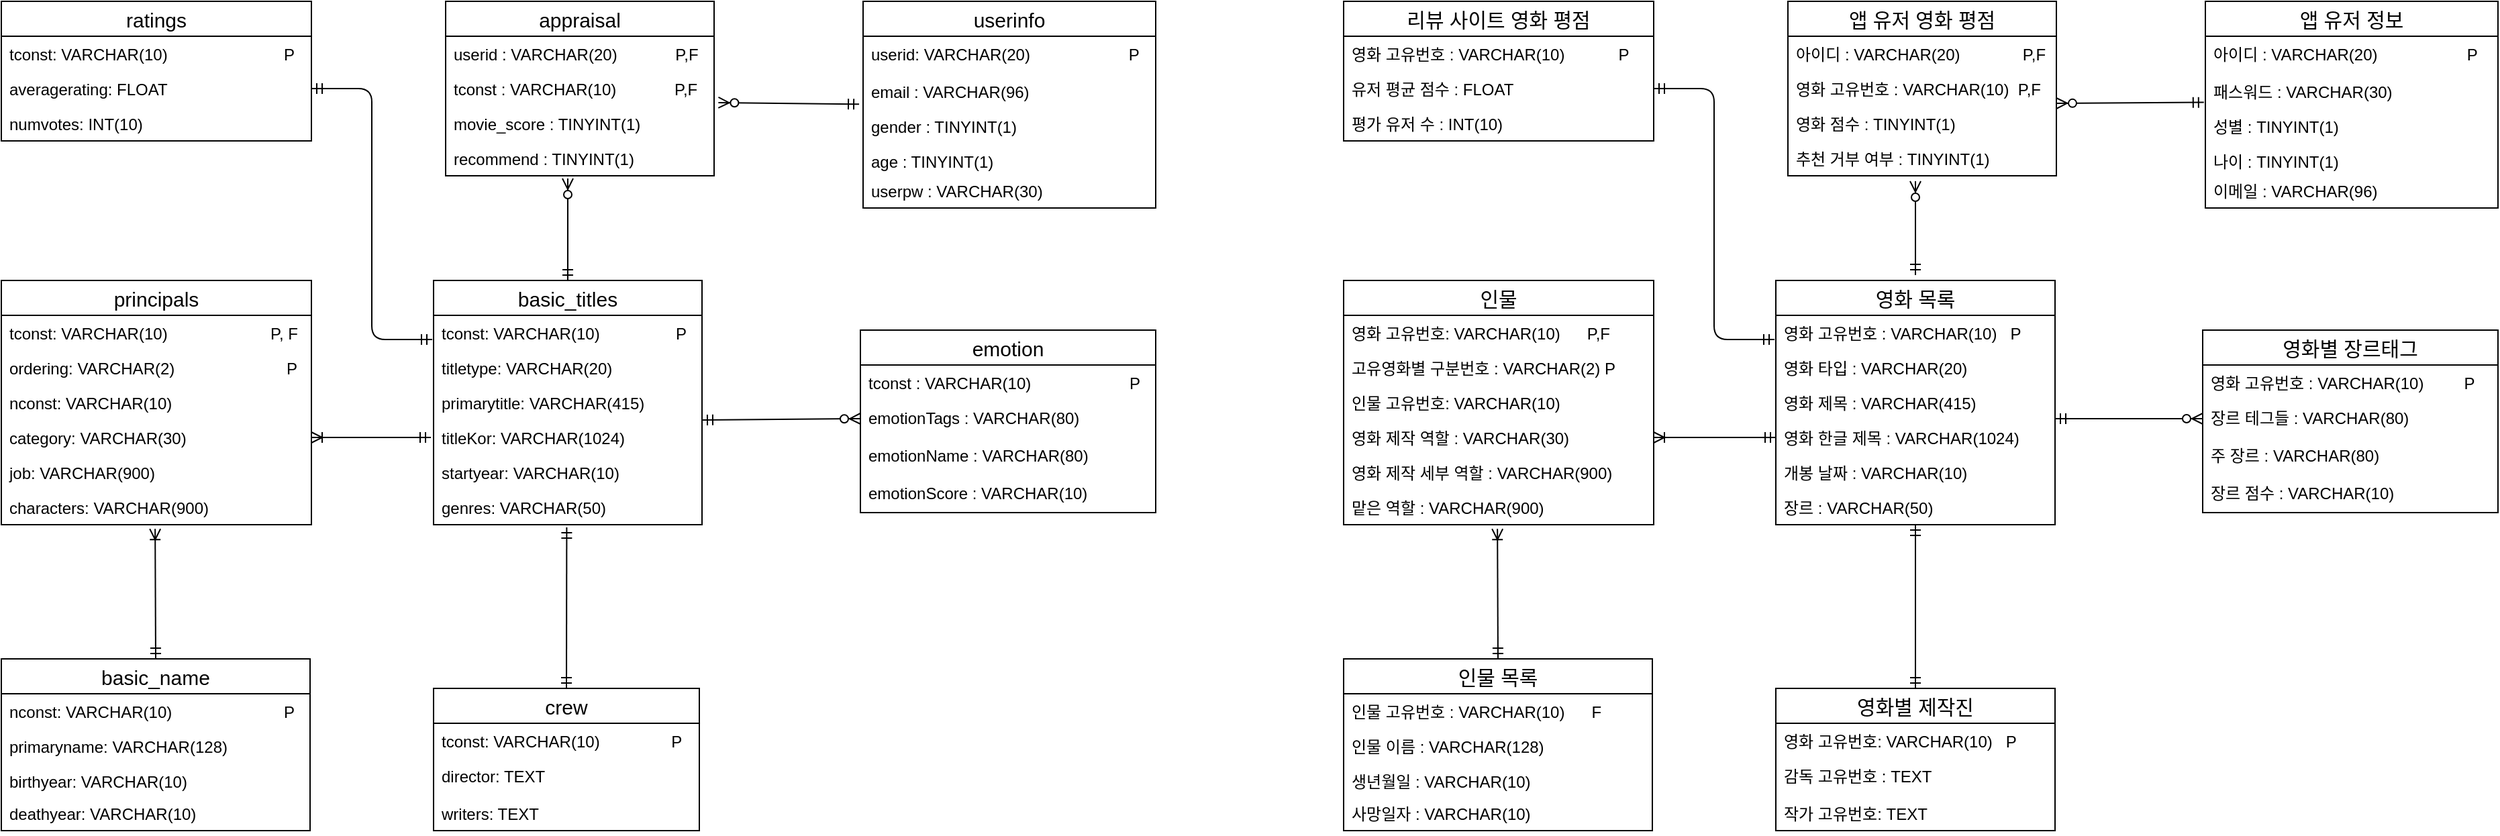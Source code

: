 <mxfile version="11.3.2" type="device" pages="1"><diagram id="sOajWOalofP42Rp4OUkH" name="페이지-1"><mxGraphModel dx="2853" dy="3090" grid="1" gridSize="10" guides="1" tooltips="1" connect="1" arrows="1" fold="1" page="1" pageScale="1" pageWidth="827" pageHeight="1169" background="#FFFFFF" math="0" shadow="0"><root><mxCell id="0"/><mxCell id="1" parent="0"/><mxCell id="pa9vflsXwH1r61YNGhsT-4" value="인물" style="swimlane;fontStyle=0;childLayout=stackLayout;horizontal=1;startSize=26;fillColor=none;horizontalStack=0;resizeParent=1;resizeParentMax=0;resizeLast=0;collapsible=1;marginBottom=0;fontSize=15;" parent="1" vertex="1"><mxGeometry x="60" y="-1168" width="231" height="182" as="geometry"><mxRectangle x="-1328" y="-826" width="100" height="26" as="alternateBounds"/></mxGeometry></mxCell><mxCell id="pa9vflsXwH1r61YNGhsT-5" value="영화 고유번호: VARCHAR(10)      P,F&#10;" style="text;strokeColor=none;fillColor=none;align=left;verticalAlign=top;spacingLeft=4;spacingRight=4;overflow=hidden;rotatable=0;points=[[0,0.5],[1,0.5]];portConstraint=eastwest;" parent="pa9vflsXwH1r61YNGhsT-4" vertex="1"><mxGeometry y="26" width="231" height="26" as="geometry"/></mxCell><mxCell id="pa9vflsXwH1r61YNGhsT-6" value="고유영화별 구분번호 : VARCHAR(2) P" style="text;strokeColor=none;fillColor=none;align=left;verticalAlign=top;spacingLeft=4;spacingRight=4;overflow=hidden;rotatable=0;points=[[0,0.5],[1,0.5]];portConstraint=eastwest;" parent="pa9vflsXwH1r61YNGhsT-4" vertex="1"><mxGeometry y="52" width="231" height="26" as="geometry"/></mxCell><mxCell id="pa9vflsXwH1r61YNGhsT-7" value="인물 고유번호: VARCHAR(10)           " style="text;strokeColor=none;fillColor=none;align=left;verticalAlign=top;spacingLeft=4;spacingRight=4;overflow=hidden;rotatable=0;points=[[0,0.5],[1,0.5]];portConstraint=eastwest;" parent="pa9vflsXwH1r61YNGhsT-4" vertex="1"><mxGeometry y="78" width="231" height="26" as="geometry"/></mxCell><mxCell id="pa9vflsXwH1r61YNGhsT-8" value="영화 제작 역할 : VARCHAR(30)" style="text;strokeColor=none;fillColor=none;align=left;verticalAlign=top;spacingLeft=4;spacingRight=4;overflow=hidden;rotatable=0;points=[[0,0.5],[1,0.5]];portConstraint=eastwest;" parent="pa9vflsXwH1r61YNGhsT-4" vertex="1"><mxGeometry y="104" width="231" height="26" as="geometry"/></mxCell><mxCell id="pa9vflsXwH1r61YNGhsT-9" value="영화 제작 세부 역할 : VARCHAR(900)" style="text;strokeColor=none;fillColor=none;align=left;verticalAlign=top;spacingLeft=4;spacingRight=4;overflow=hidden;rotatable=0;points=[[0,0.5],[1,0.5]];portConstraint=eastwest;" parent="pa9vflsXwH1r61YNGhsT-4" vertex="1"><mxGeometry y="130" width="231" height="26" as="geometry"/></mxCell><mxCell id="pa9vflsXwH1r61YNGhsT-10" value="맡은 역할 : VARCHAR(900)" style="text;strokeColor=none;fillColor=none;align=left;verticalAlign=top;spacingLeft=4;spacingRight=4;overflow=hidden;rotatable=0;points=[[0,0.5],[1,0.5]];portConstraint=eastwest;" parent="pa9vflsXwH1r61YNGhsT-4" vertex="1"><mxGeometry y="156" width="231" height="26" as="geometry"/></mxCell><mxCell id="pa9vflsXwH1r61YNGhsT-11" value="영화 목록" style="swimlane;fontStyle=0;childLayout=stackLayout;horizontal=1;startSize=26;fillColor=none;horizontalStack=0;resizeParent=1;resizeParentMax=0;resizeLast=0;collapsible=1;marginBottom=0;fontSize=15;" parent="1" vertex="1"><mxGeometry x="382" y="-1168" width="208" height="182" as="geometry"/></mxCell><mxCell id="pa9vflsXwH1r61YNGhsT-12" value="영화 고유번호 : VARCHAR(10)   P" style="text;strokeColor=none;fillColor=none;align=left;verticalAlign=top;spacingLeft=4;spacingRight=4;overflow=hidden;rotatable=0;points=[[0,0.5],[1,0.5]];portConstraint=eastwest;" parent="pa9vflsXwH1r61YNGhsT-11" vertex="1"><mxGeometry y="26" width="208" height="26" as="geometry"/></mxCell><mxCell id="pa9vflsXwH1r61YNGhsT-13" value="영화 타입 : VARCHAR(20)" style="text;strokeColor=none;fillColor=none;align=left;verticalAlign=top;spacingLeft=4;spacingRight=4;overflow=hidden;rotatable=0;points=[[0,0.5],[1,0.5]];portConstraint=eastwest;" parent="pa9vflsXwH1r61YNGhsT-11" vertex="1"><mxGeometry y="52" width="208" height="26" as="geometry"/></mxCell><mxCell id="pa9vflsXwH1r61YNGhsT-14" value="영화 제목 : VARCHAR(415)&#10;" style="text;strokeColor=none;fillColor=none;align=left;verticalAlign=top;spacingLeft=4;spacingRight=4;overflow=hidden;rotatable=0;points=[[0,0.5],[1,0.5]];portConstraint=eastwest;" parent="pa9vflsXwH1r61YNGhsT-11" vertex="1"><mxGeometry y="78" width="208" height="26" as="geometry"/></mxCell><mxCell id="D-aU9I1hM_uxDbEbo-kt-3" value="영화 한글 제목 : VARCHAR(1024)&#10;" style="text;strokeColor=none;fillColor=none;align=left;verticalAlign=top;spacingLeft=4;spacingRight=4;overflow=hidden;rotatable=0;points=[[0,0.5],[1,0.5]];portConstraint=eastwest;" vertex="1" parent="pa9vflsXwH1r61YNGhsT-11"><mxGeometry y="104" width="208" height="26" as="geometry"/></mxCell><mxCell id="pa9vflsXwH1r61YNGhsT-16" value="개봉 날짜 : VARCHAR(10)" style="text;strokeColor=none;fillColor=none;align=left;verticalAlign=top;spacingLeft=4;spacingRight=4;overflow=hidden;rotatable=0;points=[[0,0.5],[1,0.5]];portConstraint=eastwest;" parent="pa9vflsXwH1r61YNGhsT-11" vertex="1"><mxGeometry y="130" width="208" height="26" as="geometry"/></mxCell><mxCell id="pa9vflsXwH1r61YNGhsT-17" value="장르 : VARCHAR(50)" style="text;strokeColor=none;fillColor=none;align=left;verticalAlign=top;spacingLeft=4;spacingRight=4;overflow=hidden;rotatable=0;points=[[0,0.5],[1,0.5]];portConstraint=eastwest;" parent="pa9vflsXwH1r61YNGhsT-11" vertex="1"><mxGeometry y="156" width="208" height="26" as="geometry"/></mxCell><mxCell id="pa9vflsXwH1r61YNGhsT-18" value="인물 목록" style="swimlane;fontStyle=0;childLayout=stackLayout;horizontal=1;startSize=26;fillColor=none;horizontalStack=0;resizeParent=1;resizeParentMax=0;resizeLast=0;collapsible=1;marginBottom=0;fontSize=15;" parent="1" vertex="1"><mxGeometry x="60" y="-886" width="230" height="128" as="geometry"/></mxCell><mxCell id="pa9vflsXwH1r61YNGhsT-19" value="인물 고유번호 : VARCHAR(10)      F" style="text;strokeColor=none;fillColor=none;align=left;verticalAlign=top;spacingLeft=4;spacingRight=4;overflow=hidden;rotatable=0;points=[[0,0.5],[1,0.5]];portConstraint=eastwest;" parent="pa9vflsXwH1r61YNGhsT-18" vertex="1"><mxGeometry y="26" width="230" height="26" as="geometry"/></mxCell><mxCell id="pa9vflsXwH1r61YNGhsT-20" value="인물 이름 : VARCHAR(128)" style="text;strokeColor=none;fillColor=none;align=left;verticalAlign=top;spacingLeft=4;spacingRight=4;overflow=hidden;rotatable=0;points=[[0,0.5],[1,0.5]];portConstraint=eastwest;" parent="pa9vflsXwH1r61YNGhsT-18" vertex="1"><mxGeometry y="52" width="230" height="26" as="geometry"/></mxCell><mxCell id="pa9vflsXwH1r61YNGhsT-21" value="생년월일 : VARCHAR(10)" style="text;strokeColor=none;fillColor=none;align=left;verticalAlign=top;spacingLeft=4;spacingRight=4;overflow=hidden;rotatable=0;points=[[0,0.5],[1,0.5]];portConstraint=eastwest;" parent="pa9vflsXwH1r61YNGhsT-18" vertex="1"><mxGeometry y="78" width="230" height="24" as="geometry"/></mxCell><mxCell id="pa9vflsXwH1r61YNGhsT-22" value="사망일자 : VARCHAR(10)" style="text;strokeColor=none;fillColor=none;align=left;verticalAlign=top;spacingLeft=4;spacingRight=4;overflow=hidden;rotatable=0;points=[[0,0.5],[1,0.5]];portConstraint=eastwest;" parent="pa9vflsXwH1r61YNGhsT-18" vertex="1"><mxGeometry y="102" width="230" height="26" as="geometry"/></mxCell><mxCell id="pa9vflsXwH1r61YNGhsT-23" value="영화별 제작진" style="swimlane;fontStyle=0;childLayout=stackLayout;horizontal=1;startSize=26;fillColor=none;horizontalStack=0;resizeParent=1;resizeParentMax=0;resizeLast=0;collapsible=1;marginBottom=0;fontSize=15;" parent="1" vertex="1"><mxGeometry x="382" y="-864" width="208" height="106" as="geometry"/></mxCell><mxCell id="pa9vflsXwH1r61YNGhsT-24" value="영화 고유번호: VARCHAR(10)   P" style="text;strokeColor=none;fillColor=none;align=left;verticalAlign=top;spacingLeft=4;spacingRight=4;overflow=hidden;rotatable=0;points=[[0,0.5],[1,0.5]];portConstraint=eastwest;" parent="pa9vflsXwH1r61YNGhsT-23" vertex="1"><mxGeometry y="26" width="208" height="26" as="geometry"/></mxCell><mxCell id="pa9vflsXwH1r61YNGhsT-25" value="감독 고유번호 : TEXT" style="text;strokeColor=none;fillColor=none;align=left;verticalAlign=top;spacingLeft=4;spacingRight=4;overflow=hidden;rotatable=0;points=[[0,0.5],[1,0.5]];portConstraint=eastwest;" parent="pa9vflsXwH1r61YNGhsT-23" vertex="1"><mxGeometry y="52" width="208" height="28" as="geometry"/></mxCell><mxCell id="pa9vflsXwH1r61YNGhsT-26" value="작가 고유번호: TEXT" style="text;strokeColor=none;fillColor=none;align=left;verticalAlign=top;spacingLeft=4;spacingRight=4;overflow=hidden;rotatable=0;points=[[0,0.5],[1,0.5]];portConstraint=eastwest;" parent="pa9vflsXwH1r61YNGhsT-23" vertex="1"><mxGeometry y="80" width="208" height="26" as="geometry"/></mxCell><mxCell id="pa9vflsXwH1r61YNGhsT-27" value="" style="edgeStyle=elbowEdgeStyle;fontSize=12;html=1;endArrow=ERmandOne;startArrow=ERmandOne;exitX=1;exitY=0.5;exitDx=0;exitDy=0;" parent="1" source="pa9vflsXwH1r61YNGhsT-42" edge="1"><mxGeometry width="100" height="100" relative="1" as="geometry"><mxPoint x="372" y="-759" as="sourcePoint"/><mxPoint x="381" y="-1124" as="targetPoint"/></mxGeometry></mxCell><mxCell id="pa9vflsXwH1r61YNGhsT-28" value="" style="fontSize=12;html=1;endArrow=ERmandOne;startArrow=ERmandOne;" parent="1" edge="1" target="pa9vflsXwH1r61YNGhsT-17" source="pa9vflsXwH1r61YNGhsT-23"><mxGeometry width="100" height="100" relative="1" as="geometry"><mxPoint x="486" y="-907.5" as="sourcePoint"/><mxPoint x="486" y="-940" as="targetPoint"/></mxGeometry></mxCell><mxCell id="pa9vflsXwH1r61YNGhsT-29" value="앱 유저 정보" style="swimlane;fontStyle=0;childLayout=stackLayout;horizontal=1;startSize=26;fillColor=none;horizontalStack=0;resizeParent=1;resizeParentMax=0;resizeLast=0;collapsible=1;marginBottom=0;fontSize=15;" parent="1" vertex="1"><mxGeometry x="702" y="-1376" width="218" height="154" as="geometry"/></mxCell><mxCell id="pa9vflsXwH1r61YNGhsT-30" value="아이디 : VARCHAR(20)                    P" style="text;strokeColor=none;fillColor=none;align=left;verticalAlign=top;spacingLeft=4;spacingRight=4;overflow=hidden;rotatable=0;points=[[0,0.5],[1,0.5]];portConstraint=eastwest;" parent="pa9vflsXwH1r61YNGhsT-29" vertex="1"><mxGeometry y="26" width="218" height="28" as="geometry"/></mxCell><mxCell id="pa9vflsXwH1r61YNGhsT-31" value="패스워드 : VARCHAR(30)" style="text;strokeColor=none;fillColor=none;align=left;verticalAlign=top;spacingLeft=4;spacingRight=4;overflow=hidden;rotatable=0;points=[[0,0.5],[1,0.5]];portConstraint=eastwest;" parent="pa9vflsXwH1r61YNGhsT-29" vertex="1"><mxGeometry y="54" width="218" height="26" as="geometry"/></mxCell><mxCell id="pa9vflsXwH1r61YNGhsT-32" value="성별 : TINYINT(1)" style="text;strokeColor=none;fillColor=none;align=left;verticalAlign=top;spacingLeft=4;spacingRight=4;overflow=hidden;rotatable=0;points=[[0,0.5],[1,0.5]];portConstraint=eastwest;" parent="pa9vflsXwH1r61YNGhsT-29" vertex="1"><mxGeometry y="80" width="218" height="26" as="geometry"/></mxCell><mxCell id="pa9vflsXwH1r61YNGhsT-33" value="나이 : TINYINT(1)" style="text;strokeColor=none;fillColor=none;align=left;verticalAlign=top;spacingLeft=4;spacingRight=4;overflow=hidden;rotatable=0;points=[[0,0.5],[1,0.5]];portConstraint=eastwest;" parent="pa9vflsXwH1r61YNGhsT-29" vertex="1"><mxGeometry y="106" width="218" height="22" as="geometry"/></mxCell><mxCell id="pa9vflsXwH1r61YNGhsT-34" value="이메일 : VARCHAR(96)" style="text;strokeColor=none;fillColor=none;align=left;verticalAlign=top;spacingLeft=4;spacingRight=4;overflow=hidden;rotatable=0;points=[[0,0.5],[1,0.5]];portConstraint=eastwest;" parent="pa9vflsXwH1r61YNGhsT-29" vertex="1"><mxGeometry y="128" width="218" height="26" as="geometry"/></mxCell><mxCell id="pa9vflsXwH1r61YNGhsT-35" value="앱 유저 영화 평점" style="swimlane;fontStyle=0;childLayout=stackLayout;horizontal=1;startSize=26;fillColor=none;horizontalStack=0;resizeParent=1;resizeParentMax=0;resizeLast=0;collapsible=1;marginBottom=0;fontSize=15;" parent="1" vertex="1"><mxGeometry x="391" y="-1376" width="200" height="130" as="geometry"/></mxCell><mxCell id="pa9vflsXwH1r61YNGhsT-36" value="아이디 : VARCHAR(20)              P,F" style="text;strokeColor=none;fillColor=none;align=left;verticalAlign=top;spacingLeft=4;spacingRight=4;overflow=hidden;rotatable=0;points=[[0,0.5],[1,0.5]];portConstraint=eastwest;" parent="pa9vflsXwH1r61YNGhsT-35" vertex="1"><mxGeometry y="26" width="200" height="26" as="geometry"/></mxCell><mxCell id="pa9vflsXwH1r61YNGhsT-37" value="영화 고유번호 : VARCHAR(10)  P,F" style="text;strokeColor=none;fillColor=none;align=left;verticalAlign=top;spacingLeft=4;spacingRight=4;overflow=hidden;rotatable=0;points=[[0,0.5],[1,0.5]];portConstraint=eastwest;" parent="pa9vflsXwH1r61YNGhsT-35" vertex="1"><mxGeometry y="52" width="200" height="26" as="geometry"/></mxCell><mxCell id="pa9vflsXwH1r61YNGhsT-38" value="영화 점수 : TINYINT(1)" style="text;strokeColor=none;fillColor=none;align=left;verticalAlign=top;spacingLeft=4;spacingRight=4;overflow=hidden;rotatable=0;points=[[0,0.5],[1,0.5]];portConstraint=eastwest;" parent="pa9vflsXwH1r61YNGhsT-35" vertex="1"><mxGeometry y="78" width="200" height="26" as="geometry"/></mxCell><mxCell id="pa9vflsXwH1r61YNGhsT-39" value="추천 거부 여부 : TINYINT(1)" style="text;strokeColor=none;fillColor=none;align=left;verticalAlign=top;spacingLeft=4;spacingRight=4;overflow=hidden;rotatable=0;points=[[0,0.5],[1,0.5]];portConstraint=eastwest;" parent="pa9vflsXwH1r61YNGhsT-35" vertex="1"><mxGeometry y="104" width="200" height="26" as="geometry"/></mxCell><mxCell id="pa9vflsXwH1r61YNGhsT-40" value="리뷰 사이트 영화 평점" style="swimlane;fontStyle=0;childLayout=stackLayout;horizontal=1;startSize=26;fillColor=none;horizontalStack=0;resizeParent=1;resizeParentMax=0;resizeLast=0;collapsible=1;marginBottom=0;fontSize=15;" parent="1" vertex="1"><mxGeometry x="60" y="-1376" width="231" height="104" as="geometry"/></mxCell><mxCell id="pa9vflsXwH1r61YNGhsT-41" value="영화 고유번호 : VARCHAR(10)            P" style="text;strokeColor=none;fillColor=none;align=left;verticalAlign=top;spacingLeft=4;spacingRight=4;overflow=hidden;rotatable=0;points=[[0,0.5],[1,0.5]];portConstraint=eastwest;" parent="pa9vflsXwH1r61YNGhsT-40" vertex="1"><mxGeometry y="26" width="231" height="26" as="geometry"/></mxCell><mxCell id="pa9vflsXwH1r61YNGhsT-42" value="유저 평균 점수 : FLOAT" style="text;strokeColor=none;fillColor=none;align=left;verticalAlign=top;spacingLeft=4;spacingRight=4;overflow=hidden;rotatable=0;points=[[0,0.5],[1,0.5]];portConstraint=eastwest;" parent="pa9vflsXwH1r61YNGhsT-40" vertex="1"><mxGeometry y="52" width="231" height="26" as="geometry"/></mxCell><mxCell id="pa9vflsXwH1r61YNGhsT-43" value="평가 유저 수 : INT(10)" style="text;strokeColor=none;fillColor=none;align=left;verticalAlign=top;spacingLeft=4;spacingRight=4;overflow=hidden;rotatable=0;points=[[0,0.5],[1,0.5]];portConstraint=eastwest;" parent="pa9vflsXwH1r61YNGhsT-40" vertex="1"><mxGeometry y="78" width="231" height="26" as="geometry"/></mxCell><mxCell id="pa9vflsXwH1r61YNGhsT-44" value="영화별 장르태그" style="swimlane;fontStyle=0;childLayout=stackLayout;horizontal=1;startSize=26;fillColor=none;horizontalStack=0;resizeParent=1;resizeParentMax=0;resizeLast=0;collapsible=1;marginBottom=0;fontSize=15;" parent="1" vertex="1"><mxGeometry x="700" y="-1131" width="220" height="136" as="geometry"/></mxCell><mxCell id="pa9vflsXwH1r61YNGhsT-45" value="영화 고유번호 : VARCHAR(10)         P" style="text;strokeColor=none;fillColor=none;align=left;verticalAlign=top;spacingLeft=4;spacingRight=4;overflow=hidden;rotatable=0;points=[[0,0.5],[1,0.5]];portConstraint=eastwest;" parent="pa9vflsXwH1r61YNGhsT-44" vertex="1"><mxGeometry y="26" width="220" height="26" as="geometry"/></mxCell><mxCell id="pa9vflsXwH1r61YNGhsT-46" value="장르 테그들 : VARCHAR(80)" style="text;strokeColor=none;fillColor=none;align=left;verticalAlign=top;spacingLeft=4;spacingRight=4;overflow=hidden;rotatable=0;points=[[0,0.5],[1,0.5]];portConstraint=eastwest;" parent="pa9vflsXwH1r61YNGhsT-44" vertex="1"><mxGeometry y="52" width="220" height="28" as="geometry"/></mxCell><mxCell id="pa9vflsXwH1r61YNGhsT-47" value="주 장르 : VARCHAR(80)" style="text;strokeColor=none;fillColor=none;align=left;verticalAlign=top;spacingLeft=4;spacingRight=4;overflow=hidden;rotatable=0;points=[[0,0.5],[1,0.5]];portConstraint=eastwest;" parent="pa9vflsXwH1r61YNGhsT-44" vertex="1"><mxGeometry y="80" width="220" height="28" as="geometry"/></mxCell><mxCell id="D-aU9I1hM_uxDbEbo-kt-5" value="장르 점수 : VARCHAR(10)" style="text;strokeColor=none;fillColor=none;align=left;verticalAlign=top;spacingLeft=4;spacingRight=4;overflow=hidden;rotatable=0;points=[[0,0.5],[1,0.5]];portConstraint=eastwest;" vertex="1" parent="pa9vflsXwH1r61YNGhsT-44"><mxGeometry y="108" width="220" height="28" as="geometry"/></mxCell><mxCell id="pa9vflsXwH1r61YNGhsT-48" value="" style="fontSize=12;html=1;endArrow=ERzeroToMany;startArrow=ERmandOne;" parent="1" edge="1"><mxGeometry width="100" height="100" relative="1" as="geometry"><mxPoint x="486" y="-1172" as="sourcePoint"/><mxPoint x="486" y="-1242" as="targetPoint"/></mxGeometry></mxCell><mxCell id="pa9vflsXwH1r61YNGhsT-49" value="" style="fontSize=12;html=1;endArrow=ERoneToMany;startArrow=ERmandOne;exitX=0.5;exitY=0;exitDx=0;exitDy=0;entryX=0.496;entryY=1.12;entryDx=0;entryDy=0;entryPerimeter=0;" parent="1" source="pa9vflsXwH1r61YNGhsT-18" target="pa9vflsXwH1r61YNGhsT-10" edge="1"><mxGeometry width="100" height="100" relative="1" as="geometry"><mxPoint x="358" y="-1093" as="sourcePoint"/><mxPoint x="20" y="-964" as="targetPoint"/></mxGeometry></mxCell><mxCell id="pa9vflsXwH1r61YNGhsT-50" value="" style="fontSize=12;html=1;endArrow=ERzeroToMany;startArrow=ERmandOne;entryX=0;entryY=0.5;entryDx=0;entryDy=0;" parent="1" target="pa9vflsXwH1r61YNGhsT-46" edge="1"><mxGeometry width="100" height="100" relative="1" as="geometry"><mxPoint x="590" y="-1065" as="sourcePoint"/><mxPoint x="893.0" y="-1214.5" as="targetPoint"/></mxGeometry></mxCell><mxCell id="pa9vflsXwH1r61YNGhsT-51" value="" style="fontSize=12;html=1;endArrow=ERzeroToMany;startArrow=ERmandOne;entryX=1;entryY=0.923;entryDx=0;entryDy=0;entryPerimeter=0;exitX=-0.005;exitY=0.819;exitDx=0;exitDy=0;exitPerimeter=0;" parent="1" source="pa9vflsXwH1r61YNGhsT-31" target="pa9vflsXwH1r61YNGhsT-37" edge="1"><mxGeometry width="100" height="100" relative="1" as="geometry"><mxPoint x="698.029" y="-1327.441" as="sourcePoint"/><mxPoint x="590.971" y="-1326.265" as="targetPoint"/></mxGeometry></mxCell><mxCell id="pa9vflsXwH1r61YNGhsT-52" value="" style="fontSize=12;html=1;endArrow=ERoneToMany;startArrow=ERmandOne;exitX=0;exitY=0.5;exitDx=0;exitDy=0;entryX=1;entryY=0.5;entryDx=0;entryDy=0;" parent="1" source="D-aU9I1hM_uxDbEbo-kt-3" target="pa9vflsXwH1r61YNGhsT-8" edge="1"><mxGeometry width="100" height="100" relative="1" as="geometry"><mxPoint x="459" y="-1047.008" as="sourcePoint"/><mxPoint x="290" y="-1047" as="targetPoint"/></mxGeometry></mxCell><mxCell id="pa9vflsXwH1r61YNGhsT-59" value="principals" style="swimlane;fontStyle=0;childLayout=stackLayout;horizontal=1;startSize=26;fillColor=none;horizontalStack=0;resizeParent=1;resizeParentMax=0;resizeLast=0;collapsible=1;marginBottom=0;fontSize=15;" parent="1" vertex="1"><mxGeometry x="-940" y="-1168" width="231" height="182" as="geometry"><mxRectangle x="-1328" y="-826" width="100" height="26" as="alternateBounds"/></mxGeometry></mxCell><mxCell id="pa9vflsXwH1r61YNGhsT-60" value="tconst: VARCHAR(10)                       P, F&#10;" style="text;strokeColor=none;fillColor=none;align=left;verticalAlign=top;spacingLeft=4;spacingRight=4;overflow=hidden;rotatable=0;points=[[0,0.5],[1,0.5]];portConstraint=eastwest;" parent="pa9vflsXwH1r61YNGhsT-59" vertex="1"><mxGeometry y="26" width="231" height="26" as="geometry"/></mxCell><mxCell id="pa9vflsXwH1r61YNGhsT-61" value="ordering: VARCHAR(2)                         P" style="text;strokeColor=none;fillColor=none;align=left;verticalAlign=top;spacingLeft=4;spacingRight=4;overflow=hidden;rotatable=0;points=[[0,0.5],[1,0.5]];portConstraint=eastwest;" parent="pa9vflsXwH1r61YNGhsT-59" vertex="1"><mxGeometry y="52" width="231" height="26" as="geometry"/></mxCell><mxCell id="pa9vflsXwH1r61YNGhsT-108" value="nconst: VARCHAR(10)           " style="text;strokeColor=none;fillColor=none;align=left;verticalAlign=top;spacingLeft=4;spacingRight=4;overflow=hidden;rotatable=0;points=[[0,0.5],[1,0.5]];portConstraint=eastwest;" parent="pa9vflsXwH1r61YNGhsT-59" vertex="1"><mxGeometry y="78" width="231" height="26" as="geometry"/></mxCell><mxCell id="pa9vflsXwH1r61YNGhsT-109" value="category: VARCHAR(30)" style="text;strokeColor=none;fillColor=none;align=left;verticalAlign=top;spacingLeft=4;spacingRight=4;overflow=hidden;rotatable=0;points=[[0,0.5],[1,0.5]];portConstraint=eastwest;" parent="pa9vflsXwH1r61YNGhsT-59" vertex="1"><mxGeometry y="104" width="231" height="26" as="geometry"/></mxCell><mxCell id="pa9vflsXwH1r61YNGhsT-110" value="job: VARCHAR(900)" style="text;strokeColor=none;fillColor=none;align=left;verticalAlign=top;spacingLeft=4;spacingRight=4;overflow=hidden;rotatable=0;points=[[0,0.5],[1,0.5]];portConstraint=eastwest;" parent="pa9vflsXwH1r61YNGhsT-59" vertex="1"><mxGeometry y="130" width="231" height="26" as="geometry"/></mxCell><mxCell id="pa9vflsXwH1r61YNGhsT-111" value="characters: VARCHAR(900)" style="text;strokeColor=none;fillColor=none;align=left;verticalAlign=top;spacingLeft=4;spacingRight=4;overflow=hidden;rotatable=0;points=[[0,0.5],[1,0.5]];portConstraint=eastwest;" parent="pa9vflsXwH1r61YNGhsT-59" vertex="1"><mxGeometry y="156" width="231" height="26" as="geometry"/></mxCell><mxCell id="pa9vflsXwH1r61YNGhsT-66" value="basic_titles" style="swimlane;fontStyle=0;childLayout=stackLayout;horizontal=1;startSize=26;fillColor=none;horizontalStack=0;resizeParent=1;resizeParentMax=0;resizeLast=0;collapsible=1;marginBottom=0;fontSize=15;" parent="1" vertex="1"><mxGeometry x="-618" y="-1168" width="200" height="182" as="geometry"/></mxCell><mxCell id="pa9vflsXwH1r61YNGhsT-119" value="tconst: VARCHAR(10)                 P" style="text;strokeColor=none;fillColor=none;align=left;verticalAlign=top;spacingLeft=4;spacingRight=4;overflow=hidden;rotatable=0;points=[[0,0.5],[1,0.5]];portConstraint=eastwest;" parent="pa9vflsXwH1r61YNGhsT-66" vertex="1"><mxGeometry y="26" width="200" height="26" as="geometry"/></mxCell><mxCell id="pa9vflsXwH1r61YNGhsT-124" value="titletype: VARCHAR(20)" style="text;strokeColor=none;fillColor=none;align=left;verticalAlign=top;spacingLeft=4;spacingRight=4;overflow=hidden;rotatable=0;points=[[0,0.5],[1,0.5]];portConstraint=eastwest;" parent="pa9vflsXwH1r61YNGhsT-66" vertex="1"><mxGeometry y="52" width="200" height="26" as="geometry"/></mxCell><mxCell id="pa9vflsXwH1r61YNGhsT-123" value="primarytitle: VARCHAR(415)&#10;" style="text;strokeColor=none;fillColor=none;align=left;verticalAlign=top;spacingLeft=4;spacingRight=4;overflow=hidden;rotatable=0;points=[[0,0.5],[1,0.5]];portConstraint=eastwest;" parent="pa9vflsXwH1r61YNGhsT-66" vertex="1"><mxGeometry y="78" width="200" height="26" as="geometry"/></mxCell><mxCell id="D-aU9I1hM_uxDbEbo-kt-1" value="titleKor: VARCHAR(1024)&#10;" style="text;strokeColor=none;fillColor=none;align=left;verticalAlign=top;spacingLeft=4;spacingRight=4;overflow=hidden;rotatable=0;points=[[0,0.5],[1,0.5]];portConstraint=eastwest;" vertex="1" parent="pa9vflsXwH1r61YNGhsT-66"><mxGeometry y="104" width="200" height="26" as="geometry"/></mxCell><mxCell id="pa9vflsXwH1r61YNGhsT-121" value="startyear: VARCHAR(10)" style="text;strokeColor=none;fillColor=none;align=left;verticalAlign=top;spacingLeft=4;spacingRight=4;overflow=hidden;rotatable=0;points=[[0,0.5],[1,0.5]];portConstraint=eastwest;" parent="pa9vflsXwH1r61YNGhsT-66" vertex="1"><mxGeometry y="130" width="200" height="26" as="geometry"/></mxCell><mxCell id="pa9vflsXwH1r61YNGhsT-120" value="genres: VARCHAR(50)" style="text;strokeColor=none;fillColor=none;align=left;verticalAlign=top;spacingLeft=4;spacingRight=4;overflow=hidden;rotatable=0;points=[[0,0.5],[1,0.5]];portConstraint=eastwest;" parent="pa9vflsXwH1r61YNGhsT-66" vertex="1"><mxGeometry y="156" width="200" height="26" as="geometry"/></mxCell><mxCell id="pa9vflsXwH1r61YNGhsT-73" value="basic_name" style="swimlane;fontStyle=0;childLayout=stackLayout;horizontal=1;startSize=26;fillColor=none;horizontalStack=0;resizeParent=1;resizeParentMax=0;resizeLast=0;collapsible=1;marginBottom=0;fontSize=15;" parent="1" vertex="1"><mxGeometry x="-940" y="-886" width="230" height="128" as="geometry"/></mxCell><mxCell id="pa9vflsXwH1r61YNGhsT-112" value="nconst: VARCHAR(10)                         P" style="text;strokeColor=none;fillColor=none;align=left;verticalAlign=top;spacingLeft=4;spacingRight=4;overflow=hidden;rotatable=0;points=[[0,0.5],[1,0.5]];portConstraint=eastwest;" parent="pa9vflsXwH1r61YNGhsT-73" vertex="1"><mxGeometry y="26" width="230" height="26" as="geometry"/></mxCell><mxCell id="pa9vflsXwH1r61YNGhsT-113" value="primaryname: VARCHAR(128)" style="text;strokeColor=none;fillColor=none;align=left;verticalAlign=top;spacingLeft=4;spacingRight=4;overflow=hidden;rotatable=0;points=[[0,0.5],[1,0.5]];portConstraint=eastwest;" parent="pa9vflsXwH1r61YNGhsT-73" vertex="1"><mxGeometry y="52" width="230" height="26" as="geometry"/></mxCell><mxCell id="pa9vflsXwH1r61YNGhsT-114" value="birthyear: VARCHAR(10)" style="text;strokeColor=none;fillColor=none;align=left;verticalAlign=top;spacingLeft=4;spacingRight=4;overflow=hidden;rotatable=0;points=[[0,0.5],[1,0.5]];portConstraint=eastwest;" parent="pa9vflsXwH1r61YNGhsT-73" vertex="1"><mxGeometry y="78" width="230" height="24" as="geometry"/></mxCell><mxCell id="pa9vflsXwH1r61YNGhsT-115" value="deathyear: VARCHAR(10)" style="text;strokeColor=none;fillColor=none;align=left;verticalAlign=top;spacingLeft=4;spacingRight=4;overflow=hidden;rotatable=0;points=[[0,0.5],[1,0.5]];portConstraint=eastwest;" parent="pa9vflsXwH1r61YNGhsT-73" vertex="1"><mxGeometry y="102" width="230" height="26" as="geometry"/></mxCell><mxCell id="pa9vflsXwH1r61YNGhsT-78" value="crew" style="swimlane;fontStyle=0;childLayout=stackLayout;horizontal=1;startSize=26;fillColor=none;horizontalStack=0;resizeParent=1;resizeParentMax=0;resizeLast=0;collapsible=1;marginBottom=0;fontSize=15;" parent="1" vertex="1"><mxGeometry x="-618" y="-864" width="198" height="106" as="geometry"/></mxCell><mxCell id="pa9vflsXwH1r61YNGhsT-116" value="tconst: VARCHAR(10)                P" style="text;strokeColor=none;fillColor=none;align=left;verticalAlign=top;spacingLeft=4;spacingRight=4;overflow=hidden;rotatable=0;points=[[0,0.5],[1,0.5]];portConstraint=eastwest;" parent="pa9vflsXwH1r61YNGhsT-78" vertex="1"><mxGeometry y="26" width="198" height="26" as="geometry"/></mxCell><mxCell id="pa9vflsXwH1r61YNGhsT-117" value="director: TEXT" style="text;strokeColor=none;fillColor=none;align=left;verticalAlign=top;spacingLeft=4;spacingRight=4;overflow=hidden;rotatable=0;points=[[0,0.5],[1,0.5]];portConstraint=eastwest;" parent="pa9vflsXwH1r61YNGhsT-78" vertex="1"><mxGeometry y="52" width="198" height="28" as="geometry"/></mxCell><mxCell id="pa9vflsXwH1r61YNGhsT-118" value="writers: TEXT" style="text;strokeColor=none;fillColor=none;align=left;verticalAlign=top;spacingLeft=4;spacingRight=4;overflow=hidden;rotatable=0;points=[[0,0.5],[1,0.5]];portConstraint=eastwest;" parent="pa9vflsXwH1r61YNGhsT-78" vertex="1"><mxGeometry y="80" width="198" height="26" as="geometry"/></mxCell><mxCell id="pa9vflsXwH1r61YNGhsT-82" value="" style="edgeStyle=elbowEdgeStyle;fontSize=12;html=1;endArrow=ERmandOne;startArrow=ERmandOne;exitX=1;exitY=0.5;exitDx=0;exitDy=0;" parent="1" source="pa9vflsXwH1r61YNGhsT-97" edge="1"><mxGeometry width="100" height="100" relative="1" as="geometry"><mxPoint x="-628" y="-759" as="sourcePoint"/><mxPoint x="-619" y="-1124" as="targetPoint"/></mxGeometry></mxCell><mxCell id="pa9vflsXwH1r61YNGhsT-83" value="" style="fontSize=12;html=1;endArrow=ERmandOne;startArrow=ERmandOne;exitX=0.5;exitY=0;exitDx=0;exitDy=0;entryX=0.496;entryY=1.075;entryDx=0;entryDy=0;entryPerimeter=0;" parent="1" source="pa9vflsXwH1r61YNGhsT-78" target="pa9vflsXwH1r61YNGhsT-120" edge="1"><mxGeometry width="100" height="100" relative="1" as="geometry"><mxPoint x="-305.5" y="-966.5" as="sourcePoint"/><mxPoint x="-523" y="-986" as="targetPoint"/></mxGeometry></mxCell><mxCell id="pa9vflsXwH1r61YNGhsT-84" value="userinfo" style="swimlane;fontStyle=0;childLayout=stackLayout;horizontal=1;startSize=26;fillColor=none;horizontalStack=0;resizeParent=1;resizeParentMax=0;resizeLast=0;collapsible=1;marginBottom=0;fontSize=15;" parent="1" vertex="1"><mxGeometry x="-298" y="-1376" width="218" height="154" as="geometry"/></mxCell><mxCell id="pa9vflsXwH1r61YNGhsT-125" value="userid: VARCHAR(20)                      P" style="text;strokeColor=none;fillColor=none;align=left;verticalAlign=top;spacingLeft=4;spacingRight=4;overflow=hidden;rotatable=0;points=[[0,0.5],[1,0.5]];portConstraint=eastwest;" parent="pa9vflsXwH1r61YNGhsT-84" vertex="1"><mxGeometry y="26" width="218" height="28" as="geometry"/></mxCell><mxCell id="pa9vflsXwH1r61YNGhsT-129" value="email : VARCHAR(96)" style="text;strokeColor=none;fillColor=none;align=left;verticalAlign=top;spacingLeft=4;spacingRight=4;overflow=hidden;rotatable=0;points=[[0,0.5],[1,0.5]];portConstraint=eastwest;" parent="pa9vflsXwH1r61YNGhsT-84" vertex="1"><mxGeometry y="54" width="218" height="26" as="geometry"/></mxCell><mxCell id="pa9vflsXwH1r61YNGhsT-127" value="gender : TINYINT(1)" style="text;strokeColor=none;fillColor=none;align=left;verticalAlign=top;spacingLeft=4;spacingRight=4;overflow=hidden;rotatable=0;points=[[0,0.5],[1,0.5]];portConstraint=eastwest;" parent="pa9vflsXwH1r61YNGhsT-84" vertex="1"><mxGeometry y="80" width="218" height="26" as="geometry"/></mxCell><mxCell id="pa9vflsXwH1r61YNGhsT-128" value="age : TINYINT(1)" style="text;strokeColor=none;fillColor=none;align=left;verticalAlign=top;spacingLeft=4;spacingRight=4;overflow=hidden;rotatable=0;points=[[0,0.5],[1,0.5]];portConstraint=eastwest;" parent="pa9vflsXwH1r61YNGhsT-84" vertex="1"><mxGeometry y="106" width="218" height="22" as="geometry"/></mxCell><mxCell id="pa9vflsXwH1r61YNGhsT-126" value="userpw : VARCHAR(30)" style="text;strokeColor=none;fillColor=none;align=left;verticalAlign=top;spacingLeft=4;spacingRight=4;overflow=hidden;rotatable=0;points=[[0,0.5],[1,0.5]];portConstraint=eastwest;" parent="pa9vflsXwH1r61YNGhsT-84" vertex="1"><mxGeometry y="128" width="218" height="26" as="geometry"/></mxCell><mxCell id="pa9vflsXwH1r61YNGhsT-90" value="appraisal" style="swimlane;fontStyle=0;childLayout=stackLayout;horizontal=1;startSize=26;fillColor=none;horizontalStack=0;resizeParent=1;resizeParentMax=0;resizeLast=0;collapsible=1;marginBottom=0;fontSize=15;" parent="1" vertex="1"><mxGeometry x="-609" y="-1376" width="200" height="130" as="geometry"/></mxCell><mxCell id="pa9vflsXwH1r61YNGhsT-133" value="userid : VARCHAR(20)             P,F" style="text;strokeColor=none;fillColor=none;align=left;verticalAlign=top;spacingLeft=4;spacingRight=4;overflow=hidden;rotatable=0;points=[[0,0.5],[1,0.5]];portConstraint=eastwest;" parent="pa9vflsXwH1r61YNGhsT-90" vertex="1"><mxGeometry y="26" width="200" height="26" as="geometry"/></mxCell><mxCell id="pa9vflsXwH1r61YNGhsT-134" value="tconst : VARCHAR(10)             P,F" style="text;strokeColor=none;fillColor=none;align=left;verticalAlign=top;spacingLeft=4;spacingRight=4;overflow=hidden;rotatable=0;points=[[0,0.5],[1,0.5]];portConstraint=eastwest;" parent="pa9vflsXwH1r61YNGhsT-90" vertex="1"><mxGeometry y="52" width="200" height="26" as="geometry"/></mxCell><mxCell id="pa9vflsXwH1r61YNGhsT-135" value="movie_score : TINYINT(1)" style="text;strokeColor=none;fillColor=none;align=left;verticalAlign=top;spacingLeft=4;spacingRight=4;overflow=hidden;rotatable=0;points=[[0,0.5],[1,0.5]];portConstraint=eastwest;" parent="pa9vflsXwH1r61YNGhsT-90" vertex="1"><mxGeometry y="78" width="200" height="26" as="geometry"/></mxCell><mxCell id="pa9vflsXwH1r61YNGhsT-136" value="recommend : TINYINT(1)" style="text;strokeColor=none;fillColor=none;align=left;verticalAlign=top;spacingLeft=4;spacingRight=4;overflow=hidden;rotatable=0;points=[[0,0.5],[1,0.5]];portConstraint=eastwest;" parent="pa9vflsXwH1r61YNGhsT-90" vertex="1"><mxGeometry y="104" width="200" height="26" as="geometry"/></mxCell><mxCell id="pa9vflsXwH1r61YNGhsT-95" value="ratings" style="swimlane;fontStyle=0;childLayout=stackLayout;horizontal=1;startSize=26;fillColor=none;horizontalStack=0;resizeParent=1;resizeParentMax=0;resizeLast=0;collapsible=1;marginBottom=0;fontSize=15;" parent="1" vertex="1"><mxGeometry x="-940" y="-1376" width="231" height="104" as="geometry"/></mxCell><mxCell id="pa9vflsXwH1r61YNGhsT-96" value="tconst: VARCHAR(10)                          P" style="text;strokeColor=none;fillColor=none;align=left;verticalAlign=top;spacingLeft=4;spacingRight=4;overflow=hidden;rotatable=0;points=[[0,0.5],[1,0.5]];portConstraint=eastwest;" parent="pa9vflsXwH1r61YNGhsT-95" vertex="1"><mxGeometry y="26" width="231" height="26" as="geometry"/></mxCell><mxCell id="pa9vflsXwH1r61YNGhsT-97" value="averagerating: FLOAT" style="text;strokeColor=none;fillColor=none;align=left;verticalAlign=top;spacingLeft=4;spacingRight=4;overflow=hidden;rotatable=0;points=[[0,0.5],[1,0.5]];portConstraint=eastwest;" parent="pa9vflsXwH1r61YNGhsT-95" vertex="1"><mxGeometry y="52" width="231" height="26" as="geometry"/></mxCell><mxCell id="pa9vflsXwH1r61YNGhsT-98" value="numvotes: INT(10)" style="text;strokeColor=none;fillColor=none;align=left;verticalAlign=top;spacingLeft=4;spacingRight=4;overflow=hidden;rotatable=0;points=[[0,0.5],[1,0.5]];portConstraint=eastwest;" parent="pa9vflsXwH1r61YNGhsT-95" vertex="1"><mxGeometry y="78" width="231" height="26" as="geometry"/></mxCell><mxCell id="pa9vflsXwH1r61YNGhsT-99" value="emotion" style="swimlane;fontStyle=0;childLayout=stackLayout;horizontal=1;startSize=26;fillColor=none;horizontalStack=0;resizeParent=1;resizeParentMax=0;resizeLast=0;collapsible=1;marginBottom=0;fontSize=15;" parent="1" vertex="1"><mxGeometry x="-300" y="-1131" width="220" height="136" as="geometry"/></mxCell><mxCell id="pa9vflsXwH1r61YNGhsT-130" value="tconst : VARCHAR(10)                      P" style="text;strokeColor=none;fillColor=none;align=left;verticalAlign=top;spacingLeft=4;spacingRight=4;overflow=hidden;rotatable=0;points=[[0,0.5],[1,0.5]];portConstraint=eastwest;" parent="pa9vflsXwH1r61YNGhsT-99" vertex="1"><mxGeometry y="26" width="220" height="26" as="geometry"/></mxCell><mxCell id="pa9vflsXwH1r61YNGhsT-131" value="emotionTags : VARCHAR(80)" style="text;strokeColor=none;fillColor=none;align=left;verticalAlign=top;spacingLeft=4;spacingRight=4;overflow=hidden;rotatable=0;points=[[0,0.5],[1,0.5]];portConstraint=eastwest;" parent="pa9vflsXwH1r61YNGhsT-99" vertex="1"><mxGeometry y="52" width="220" height="28" as="geometry"/></mxCell><mxCell id="pa9vflsXwH1r61YNGhsT-132" value="emotionName : VARCHAR(80)" style="text;strokeColor=none;fillColor=none;align=left;verticalAlign=top;spacingLeft=4;spacingRight=4;overflow=hidden;rotatable=0;points=[[0,0.5],[1,0.5]];portConstraint=eastwest;" parent="pa9vflsXwH1r61YNGhsT-99" vertex="1"><mxGeometry y="80" width="220" height="28" as="geometry"/></mxCell><mxCell id="D-aU9I1hM_uxDbEbo-kt-4" value="emotionScore : VARCHAR(10)" style="text;strokeColor=none;fillColor=none;align=left;verticalAlign=top;spacingLeft=4;spacingRight=4;overflow=hidden;rotatable=0;points=[[0,0.5],[1,0.5]];portConstraint=eastwest;" vertex="1" parent="pa9vflsXwH1r61YNGhsT-99"><mxGeometry y="108" width="220" height="28" as="geometry"/></mxCell><mxCell id="pa9vflsXwH1r61YNGhsT-103" value="" style="fontSize=12;html=1;endArrow=ERzeroToMany;startArrow=ERmandOne;exitX=0.5;exitY=0;exitDx=0;exitDy=0;" parent="1" source="pa9vflsXwH1r61YNGhsT-66" edge="1"><mxGeometry width="100" height="100" relative="1" as="geometry"><mxPoint x="-610" y="-1214" as="sourcePoint"/><mxPoint x="-518" y="-1244" as="targetPoint"/></mxGeometry></mxCell><mxCell id="pa9vflsXwH1r61YNGhsT-104" value="" style="fontSize=12;html=1;endArrow=ERoneToMany;startArrow=ERmandOne;exitX=0.5;exitY=0;exitDx=0;exitDy=0;entryX=0.496;entryY=1.12;entryDx=0;entryDy=0;entryPerimeter=0;" parent="1" source="pa9vflsXwH1r61YNGhsT-73" edge="1"><mxGeometry width="100" height="100" relative="1" as="geometry"><mxPoint x="-642" y="-1093" as="sourcePoint"/><mxPoint x="-825.424" y="-982.88" as="targetPoint"/></mxGeometry></mxCell><mxCell id="pa9vflsXwH1r61YNGhsT-105" value="" style="fontSize=12;html=1;endArrow=ERzeroToMany;startArrow=ERmandOne;entryX=0;entryY=0.5;entryDx=0;entryDy=0;exitX=1;exitY=0.5;exitDx=0;exitDy=0;" parent="1" target="pa9vflsXwH1r61YNGhsT-131" edge="1"><mxGeometry width="100" height="100" relative="1" as="geometry"><mxPoint x="-418" y="-1064" as="sourcePoint"/><mxPoint x="-300" y="-1009" as="targetPoint"/></mxGeometry></mxCell><mxCell id="pa9vflsXwH1r61YNGhsT-106" value="" style="fontSize=12;html=1;endArrow=ERzeroToMany;startArrow=ERmandOne;entryX=1.021;entryY=-0.097;entryDx=0;entryDy=0;entryPerimeter=0;exitX=-0.009;exitY=-0.152;exitDx=0;exitDy=0;exitPerimeter=0;" parent="1" edge="1"><mxGeometry width="100" height="100" relative="1" as="geometry"><mxPoint x="-300.962" y="-1299.344" as="sourcePoint"/><mxPoint x="-405.8" y="-1300.522" as="targetPoint"/></mxGeometry></mxCell><mxCell id="pa9vflsXwH1r61YNGhsT-107" value="" style="fontSize=12;html=1;endArrow=ERoneToMany;startArrow=ERmandOne;entryX=1;entryY=0.5;entryDx=0;entryDy=0;" parent="1" edge="1"><mxGeometry width="100" height="100" relative="1" as="geometry"><mxPoint x="-620" y="-1051" as="sourcePoint"/><mxPoint x="-709" y="-1051" as="targetPoint"/></mxGeometry></mxCell></root></mxGraphModel></diagram></mxfile>